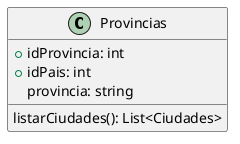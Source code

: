 @startuml Provincias
class Provincias{
    +idProvincia: int
    +idPais: int
    provincia: string

    listarCiudades(): List<Ciudades>
}
@enduml